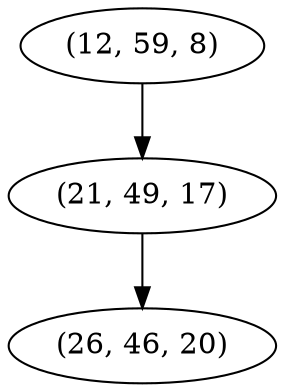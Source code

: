 digraph tree {
    "(12, 59, 8)";
    "(21, 49, 17)";
    "(26, 46, 20)";
    "(12, 59, 8)" -> "(21, 49, 17)";
    "(21, 49, 17)" -> "(26, 46, 20)";
}
